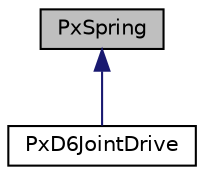 digraph "PxSpring"
{
  edge [fontname="Helvetica",fontsize="10",labelfontname="Helvetica",labelfontsize="10"];
  node [fontname="Helvetica",fontsize="10",shape=record];
  Node0 [label="PxSpring",height=0.2,width=0.4,color="black", fillcolor="grey75", style="filled", fontcolor="black"];
  Node0 -> Node1 [dir="back",color="midnightblue",fontsize="10",style="solid",fontname="Helvetica"];
  Node1 [label="PxD6JointDrive",height=0.2,width=0.4,color="black", fillcolor="white", style="filled",URL="$classPxD6JointDrive.html",tooltip="parameters for configuring the drive model of a PxD6Joint "];
}

